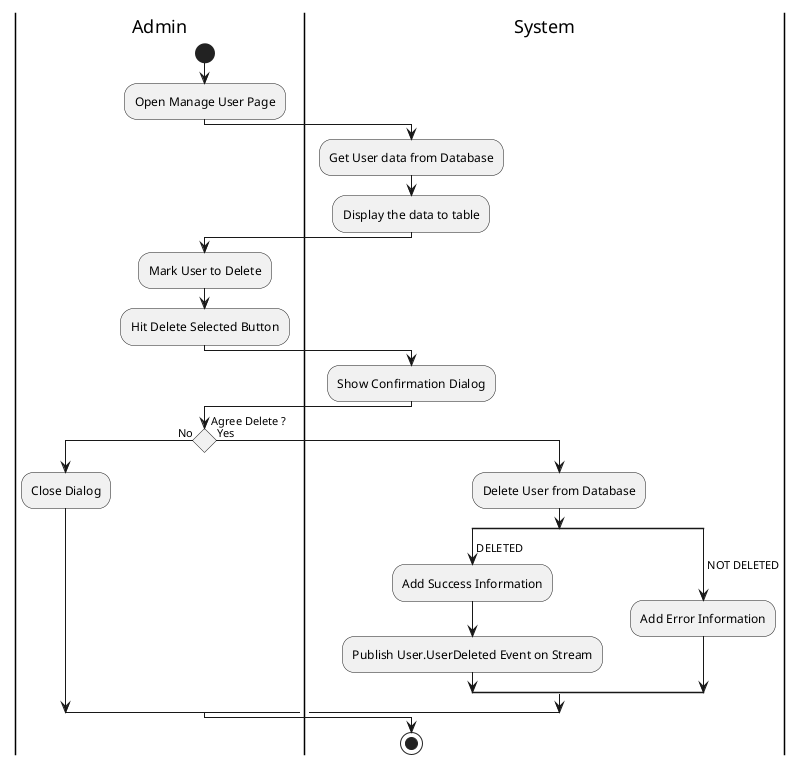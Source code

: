 @startuml DeleteUser

skinparam ConditionEndStyle hline
skinparam conditionStyle diamond
skinparam Monochrome true
skinparam Shadowing false

|Admin|
start
:Open Manage User Page;

|System|
:Get User data from Database;
:Display the data to table;

|Admin|
:Mark User to Delete;
:Hit Delete Selected Button;

|System|
:Show Confirmation Dialog;

|Admin|
if (Agree Delete ?) then (No)
    :Close Dialog;
else (Yes)
    |System|
    :Delete User from Database;
    split
        -> DELETED;
        :Add Success Information;
        :Publish User.UserDeleted Event on Stream;
    split again
        -> NOT DELETED;
        :Add Error Information;
    end split
endif
stop

@enduml
